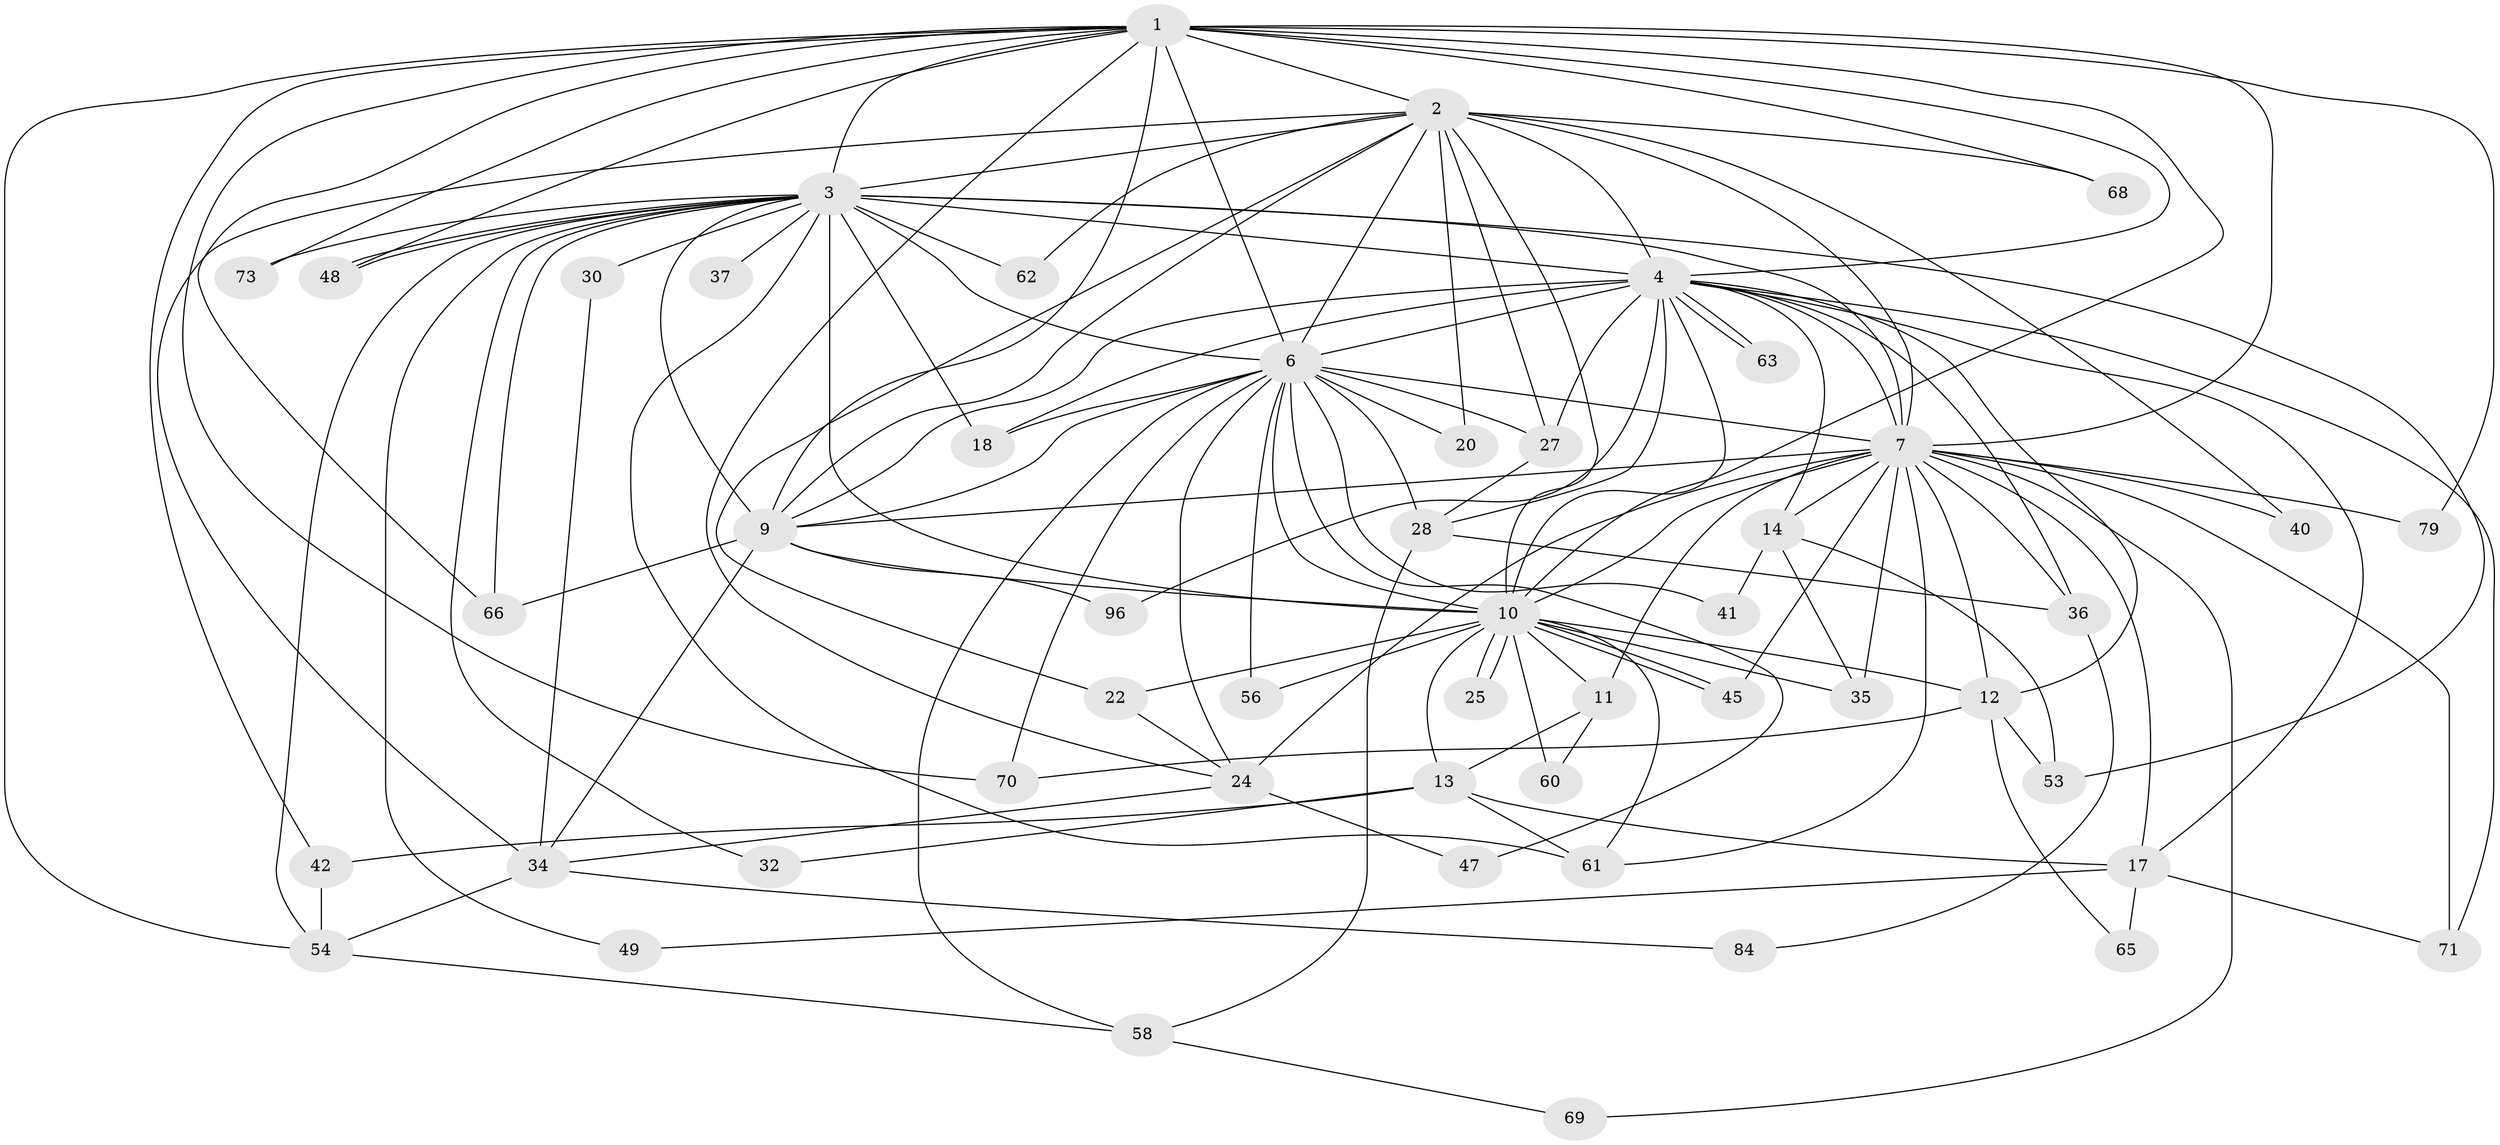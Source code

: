 // original degree distribution, {18: 0.00980392156862745, 17: 0.00980392156862745, 19: 0.029411764705882353, 24: 0.00980392156862745, 27: 0.00980392156862745, 23: 0.00980392156862745, 13: 0.00980392156862745, 26: 0.00980392156862745, 6: 0.058823529411764705, 5: 0.0196078431372549, 3: 0.22549019607843138, 4: 0.0784313725490196, 2: 0.5196078431372549}
// Generated by graph-tools (version 1.1) at 2025/14/03/09/25 04:14:03]
// undirected, 51 vertices, 134 edges
graph export_dot {
graph [start="1"]
  node [color=gray90,style=filled];
  1 [super="+29"];
  2 [super="+31"];
  3 [super="+5+98+78"];
  4 [super="+64+43"];
  6 [super="+52+16+46"];
  7 [super="+72+67+39+74+57+8"];
  9;
  10;
  11 [super="+80"];
  12;
  13;
  14;
  17;
  18 [super="+19+51"];
  20;
  22;
  24 [super="+38+100+55"];
  25;
  27;
  28 [super="+76"];
  30 [super="+50"];
  32;
  34;
  35 [super="+44"];
  36;
  37;
  40;
  41;
  42;
  45;
  47;
  48 [super="+93"];
  49;
  53 [super="+101"];
  54 [super="+86"];
  56;
  58 [super="+59"];
  60;
  61 [super="+99+87"];
  62;
  63;
  65;
  66;
  68;
  69;
  70 [super="+81"];
  71 [super="+88"];
  73;
  79;
  84;
  96;
  1 -- 2;
  1 -- 3 [weight=2];
  1 -- 4;
  1 -- 6 [weight=2];
  1 -- 7 [weight=3];
  1 -- 9;
  1 -- 10;
  1 -- 42;
  1 -- 54;
  1 -- 68;
  1 -- 70;
  1 -- 73;
  1 -- 79;
  1 -- 48;
  1 -- 66;
  1 -- 24;
  2 -- 3 [weight=2];
  2 -- 4;
  2 -- 6;
  2 -- 7 [weight=3];
  2 -- 9;
  2 -- 10;
  2 -- 20;
  2 -- 22;
  2 -- 34;
  2 -- 40;
  2 -- 62;
  2 -- 68;
  2 -- 27;
  3 -- 4 [weight=4];
  3 -- 6 [weight=3];
  3 -- 7 [weight=5];
  3 -- 9 [weight=2];
  3 -- 10 [weight=4];
  3 -- 18;
  3 -- 48;
  3 -- 48;
  3 -- 49;
  3 -- 61;
  3 -- 73;
  3 -- 54;
  3 -- 32;
  3 -- 66;
  3 -- 37;
  3 -- 53;
  3 -- 30 [weight=2];
  3 -- 62;
  4 -- 6 [weight=2];
  4 -- 7 [weight=2];
  4 -- 9;
  4 -- 10;
  4 -- 12;
  4 -- 14;
  4 -- 17;
  4 -- 27;
  4 -- 28 [weight=2];
  4 -- 63;
  4 -- 63;
  4 -- 71;
  4 -- 96;
  4 -- 18;
  4 -- 36;
  6 -- 7 [weight=6];
  6 -- 9;
  6 -- 10 [weight=2];
  6 -- 18 [weight=2];
  6 -- 20;
  6 -- 24;
  6 -- 27;
  6 -- 47;
  6 -- 56;
  6 -- 70;
  6 -- 41;
  6 -- 58;
  6 -- 28;
  7 -- 9 [weight=3];
  7 -- 10 [weight=3];
  7 -- 14;
  7 -- 24 [weight=3];
  7 -- 36;
  7 -- 40;
  7 -- 69;
  7 -- 79;
  7 -- 12;
  7 -- 17;
  7 -- 61;
  7 -- 35;
  7 -- 71;
  7 -- 11 [weight=2];
  7 -- 45;
  9 -- 10;
  9 -- 34;
  9 -- 66;
  9 -- 96;
  10 -- 11 [weight=2];
  10 -- 12;
  10 -- 13;
  10 -- 22;
  10 -- 25;
  10 -- 25;
  10 -- 45;
  10 -- 45;
  10 -- 56;
  10 -- 60;
  10 -- 61;
  10 -- 35;
  11 -- 13;
  11 -- 60;
  12 -- 65;
  12 -- 70;
  12 -- 53;
  13 -- 17;
  13 -- 32;
  13 -- 42;
  13 -- 61;
  14 -- 35;
  14 -- 41;
  14 -- 53;
  17 -- 49;
  17 -- 65;
  17 -- 71;
  22 -- 24;
  24 -- 47;
  24 -- 34;
  27 -- 28;
  28 -- 36;
  28 -- 58;
  30 -- 34;
  34 -- 84;
  34 -- 54;
  36 -- 84;
  42 -- 54;
  54 -- 58;
  58 -- 69;
}
